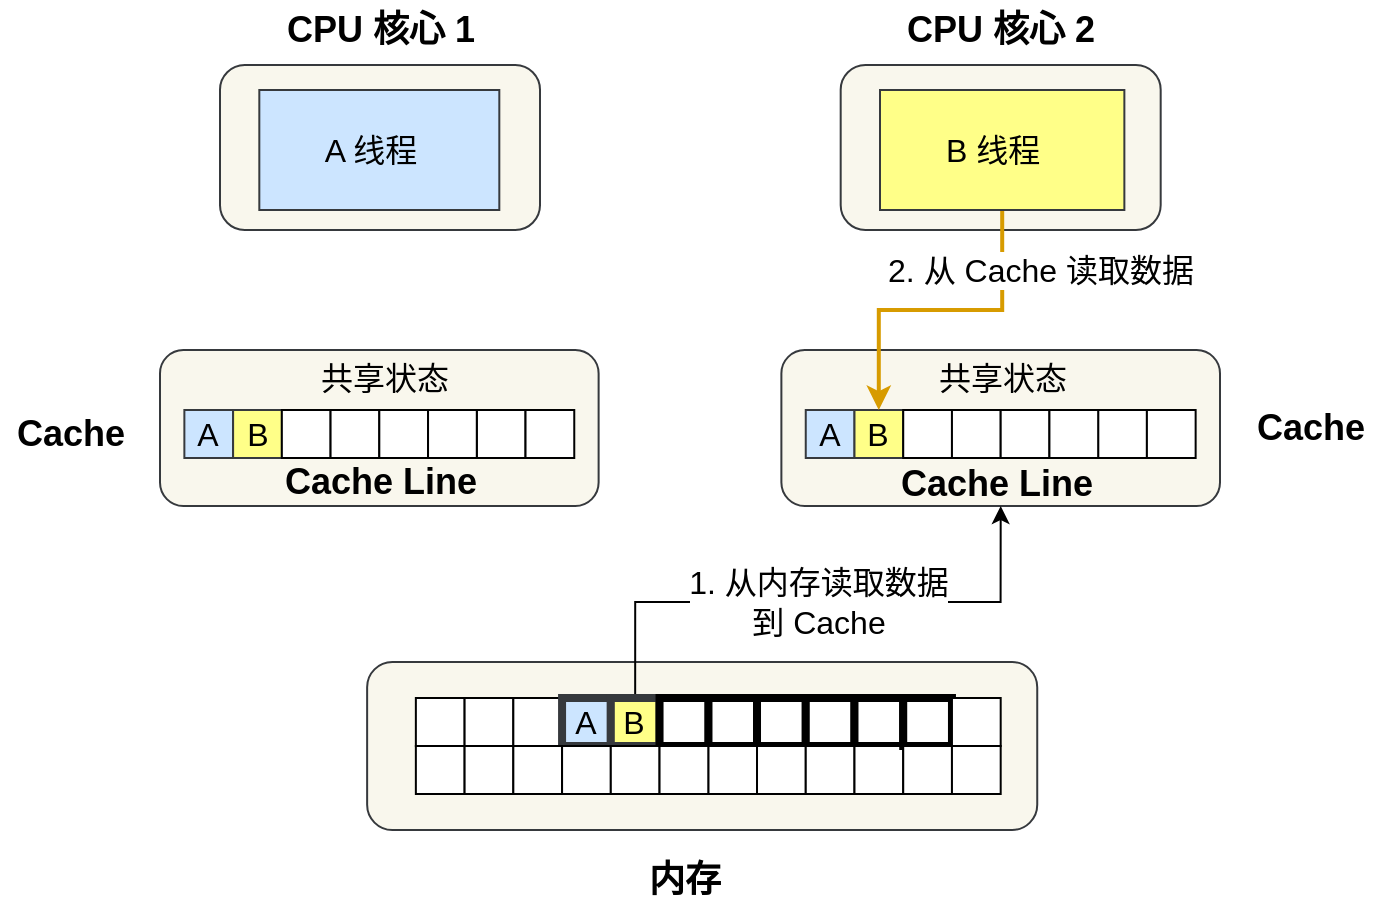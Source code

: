 <mxfile version="13.8.3" type="github">
  <diagram id="xRgPO_OI01El1WyXyFar" name="Page-1">
    <mxGraphModel dx="1368" dy="2054" grid="1" gridSize="10" guides="1" tooltips="1" connect="1" arrows="1" fold="1" page="1" pageScale="1" pageWidth="827" pageHeight="1169" math="0" shadow="0">
      <root>
        <mxCell id="0" />
        <mxCell id="1" parent="0" />
        <mxCell id="PAtPEhYprobVbkj1tvhr-1" value="" style="rounded=1;whiteSpace=wrap;html=1;shadow=0;sketch=0;strokeWidth=1;fillColor=#f9f7ed;strokeColor=#36393d;" vertex="1" parent="1">
          <mxGeometry x="50" y="-72.5" width="160" height="82.5" as="geometry" />
        </mxCell>
        <mxCell id="PAtPEhYprobVbkj1tvhr-2" value="&lt;font style=&quot;font-size: 16px&quot;&gt;A 线程&amp;nbsp;&amp;nbsp;&lt;/font&gt;" style="rounded=0;whiteSpace=wrap;html=1;shadow=0;sketch=0;strokeWidth=1;fillColor=#cce5ff;strokeColor=#36393d;" vertex="1" parent="1">
          <mxGeometry x="69.66" y="-60" width="120" height="60" as="geometry" />
        </mxCell>
        <mxCell id="PAtPEhYprobVbkj1tvhr-3" value="" style="rounded=1;whiteSpace=wrap;html=1;shadow=0;sketch=0;strokeWidth=1;fillColor=#f9f7ed;strokeColor=#36393d;" vertex="1" parent="1">
          <mxGeometry x="123.563" y="226" width="335.057" height="84" as="geometry" />
        </mxCell>
        <mxCell id="PAtPEhYprobVbkj1tvhr-4" value="" style="rounded=1;whiteSpace=wrap;html=1;shadow=0;sketch=0;strokeWidth=1;fillColor=#f9f7ed;strokeColor=#36393d;" vertex="1" parent="1">
          <mxGeometry x="330.69" y="70" width="219.31" height="78" as="geometry" />
        </mxCell>
        <mxCell id="PAtPEhYprobVbkj1tvhr-5" value="" style="rounded=1;whiteSpace=wrap;html=1;shadow=0;sketch=0;strokeWidth=1;fillColor=#f9f7ed;strokeColor=#36393d;" vertex="1" parent="1">
          <mxGeometry x="20" y="70" width="219.31" height="78" as="geometry" />
        </mxCell>
        <mxCell id="PAtPEhYprobVbkj1tvhr-7" value="" style="rounded=0;whiteSpace=wrap;html=1;strokeWidth=1;" vertex="1" parent="1">
          <mxGeometry x="147.931" y="244" width="24.368" height="24" as="geometry" />
        </mxCell>
        <mxCell id="PAtPEhYprobVbkj1tvhr-8" value="1. 从内存读取数据&lt;br&gt;到 Cache" style="edgeStyle=orthogonalEdgeStyle;rounded=0;orthogonalLoop=1;jettySize=auto;html=1;entryX=0.5;entryY=1;entryDx=0;entryDy=0;exitX=0.5;exitY=0;exitDx=0;exitDy=0;fontSize=16;" edge="1" parent="1" source="PAtPEhYprobVbkj1tvhr-12" target="PAtPEhYprobVbkj1tvhr-4">
          <mxGeometry x="20" y="70" as="geometry" />
        </mxCell>
        <mxCell id="PAtPEhYprobVbkj1tvhr-9" value="" style="rounded=0;whiteSpace=wrap;html=1;strokeWidth=1;" vertex="1" parent="1">
          <mxGeometry x="172.299" y="244" width="24.368" height="24" as="geometry" />
        </mxCell>
        <mxCell id="PAtPEhYprobVbkj1tvhr-10" value="" style="rounded=0;whiteSpace=wrap;html=1;strokeWidth=1;" vertex="1" parent="1">
          <mxGeometry x="196.667" y="244" width="24.368" height="24" as="geometry" />
        </mxCell>
        <mxCell id="PAtPEhYprobVbkj1tvhr-11" value="A" style="rounded=0;whiteSpace=wrap;html=1;strokeWidth=4;fillColor=#cce5ff;strokeColor=#36393d;fontSize=16;" vertex="1" parent="1">
          <mxGeometry x="221.034" y="244" width="24.368" height="24" as="geometry" />
        </mxCell>
        <mxCell id="PAtPEhYprobVbkj1tvhr-12" value="B" style="rounded=0;whiteSpace=wrap;html=1;strokeWidth=4;fillColor=#ffff88;strokeColor=#36393d;fontSize=16;" vertex="1" parent="1">
          <mxGeometry x="245.402" y="244" width="24.368" height="24" as="geometry" />
        </mxCell>
        <mxCell id="PAtPEhYprobVbkj1tvhr-13" value="" style="rounded=0;whiteSpace=wrap;html=1;strokeWidth=4;" vertex="1" parent="1">
          <mxGeometry x="294.138" y="244" width="24.368" height="24" as="geometry" />
        </mxCell>
        <mxCell id="PAtPEhYprobVbkj1tvhr-14" value="" style="rounded=0;whiteSpace=wrap;html=1;strokeWidth=4;" vertex="1" parent="1">
          <mxGeometry x="269.77" y="244" width="24.368" height="24" as="geometry" />
        </mxCell>
        <mxCell id="PAtPEhYprobVbkj1tvhr-15" value="" style="rounded=0;whiteSpace=wrap;html=1;strokeWidth=4;sketch=0;shadow=0;" vertex="1" parent="1">
          <mxGeometry x="318.506" y="244" width="24.368" height="24" as="geometry" />
        </mxCell>
        <mxCell id="PAtPEhYprobVbkj1tvhr-16" value="" style="rounded=0;whiteSpace=wrap;html=1;strokeWidth=4;" vertex="1" parent="1">
          <mxGeometry x="342.874" y="244" width="24.368" height="24" as="geometry" />
        </mxCell>
        <mxCell id="PAtPEhYprobVbkj1tvhr-17" value="" style="rounded=0;whiteSpace=wrap;html=1;strokeWidth=4;" vertex="1" parent="1">
          <mxGeometry x="367.241" y="244" width="24.368" height="24" as="geometry" />
        </mxCell>
        <mxCell id="PAtPEhYprobVbkj1tvhr-18" value="" style="rounded=0;whiteSpace=wrap;html=1;" vertex="1" parent="1">
          <mxGeometry x="147.931" y="268" width="24.368" height="24" as="geometry" />
        </mxCell>
        <mxCell id="PAtPEhYprobVbkj1tvhr-19" value="" style="rounded=0;whiteSpace=wrap;html=1;" vertex="1" parent="1">
          <mxGeometry x="172.299" y="268" width="24.368" height="24" as="geometry" />
        </mxCell>
        <mxCell id="PAtPEhYprobVbkj1tvhr-20" value="" style="rounded=0;whiteSpace=wrap;html=1;" vertex="1" parent="1">
          <mxGeometry x="196.667" y="268" width="24.368" height="24" as="geometry" />
        </mxCell>
        <mxCell id="PAtPEhYprobVbkj1tvhr-21" value="" style="rounded=0;whiteSpace=wrap;html=1;" vertex="1" parent="1">
          <mxGeometry x="221.034" y="268" width="24.368" height="24" as="geometry" />
        </mxCell>
        <mxCell id="PAtPEhYprobVbkj1tvhr-22" value="" style="rounded=0;whiteSpace=wrap;html=1;" vertex="1" parent="1">
          <mxGeometry x="245.402" y="268" width="24.368" height="24" as="geometry" />
        </mxCell>
        <mxCell id="PAtPEhYprobVbkj1tvhr-23" value="" style="rounded=0;whiteSpace=wrap;html=1;" vertex="1" parent="1">
          <mxGeometry x="294.138" y="268" width="24.368" height="24" as="geometry" />
        </mxCell>
        <mxCell id="PAtPEhYprobVbkj1tvhr-24" value="" style="rounded=0;whiteSpace=wrap;html=1;" vertex="1" parent="1">
          <mxGeometry x="269.77" y="268" width="24.368" height="24" as="geometry" />
        </mxCell>
        <mxCell id="PAtPEhYprobVbkj1tvhr-25" value="" style="rounded=0;whiteSpace=wrap;html=1;" vertex="1" parent="1">
          <mxGeometry x="318.506" y="268" width="24.368" height="24" as="geometry" />
        </mxCell>
        <mxCell id="PAtPEhYprobVbkj1tvhr-26" value="" style="rounded=0;whiteSpace=wrap;html=1;" vertex="1" parent="1">
          <mxGeometry x="342.874" y="268" width="24.368" height="24" as="geometry" />
        </mxCell>
        <mxCell id="PAtPEhYprobVbkj1tvhr-27" value="" style="rounded=0;whiteSpace=wrap;html=1;" vertex="1" parent="1">
          <mxGeometry x="367.241" y="268" width="24.368" height="24" as="geometry" />
        </mxCell>
        <mxCell id="PAtPEhYprobVbkj1tvhr-28" value="A" style="rounded=0;whiteSpace=wrap;html=1;fillColor=#cce5ff;strokeColor=#36393d;fontSize=16;" vertex="1" parent="1">
          <mxGeometry x="32.184" y="100" width="24.368" height="24" as="geometry" />
        </mxCell>
        <mxCell id="PAtPEhYprobVbkj1tvhr-29" value="B" style="rounded=0;whiteSpace=wrap;html=1;fillColor=#ffff88;strokeColor=#36393d;fontSize=16;" vertex="1" parent="1">
          <mxGeometry x="56.552" y="100" width="24.368" height="24" as="geometry" />
        </mxCell>
        <mxCell id="PAtPEhYprobVbkj1tvhr-30" value="" style="rounded=0;whiteSpace=wrap;html=1;" vertex="1" parent="1">
          <mxGeometry x="80.92" y="100" width="24.368" height="24" as="geometry" />
        </mxCell>
        <mxCell id="PAtPEhYprobVbkj1tvhr-31" value="" style="rounded=0;whiteSpace=wrap;html=1;" vertex="1" parent="1">
          <mxGeometry x="105.287" y="100" width="24.368" height="24" as="geometry" />
        </mxCell>
        <mxCell id="PAtPEhYprobVbkj1tvhr-32" value="" style="rounded=0;whiteSpace=wrap;html=1;" vertex="1" parent="1">
          <mxGeometry x="129.655" y="100" width="24.368" height="24" as="geometry" />
        </mxCell>
        <mxCell id="PAtPEhYprobVbkj1tvhr-33" value="" style="rounded=0;whiteSpace=wrap;html=1;" vertex="1" parent="1">
          <mxGeometry x="178.391" y="100" width="24.368" height="24" as="geometry" />
        </mxCell>
        <mxCell id="PAtPEhYprobVbkj1tvhr-34" value="" style="rounded=0;whiteSpace=wrap;html=1;" vertex="1" parent="1">
          <mxGeometry x="154.023" y="100" width="24.368" height="24" as="geometry" />
        </mxCell>
        <mxCell id="PAtPEhYprobVbkj1tvhr-35" value="" style="rounded=0;whiteSpace=wrap;html=1;" vertex="1" parent="1">
          <mxGeometry x="202.759" y="100" width="24.368" height="24" as="geometry" />
        </mxCell>
        <mxCell id="PAtPEhYprobVbkj1tvhr-36" value="A" style="rounded=0;whiteSpace=wrap;html=1;fillColor=#cce5ff;strokeColor=#36393d;fontSize=16;" vertex="1" parent="1">
          <mxGeometry x="342.874" y="100" width="24.368" height="24" as="geometry" />
        </mxCell>
        <mxCell id="PAtPEhYprobVbkj1tvhr-37" value="B" style="rounded=0;whiteSpace=wrap;html=1;fillColor=#ffff88;strokeColor=#36393d;fontSize=16;" vertex="1" parent="1">
          <mxGeometry x="367.241" y="100" width="24.368" height="24" as="geometry" />
        </mxCell>
        <mxCell id="PAtPEhYprobVbkj1tvhr-38" value="" style="rounded=0;whiteSpace=wrap;html=1;" vertex="1" parent="1">
          <mxGeometry x="391.609" y="100" width="24.368" height="24" as="geometry" />
        </mxCell>
        <mxCell id="PAtPEhYprobVbkj1tvhr-39" value="" style="rounded=0;whiteSpace=wrap;html=1;" vertex="1" parent="1">
          <mxGeometry x="415.977" y="100" width="24.368" height="24" as="geometry" />
        </mxCell>
        <mxCell id="PAtPEhYprobVbkj1tvhr-40" value="" style="rounded=0;whiteSpace=wrap;html=1;" vertex="1" parent="1">
          <mxGeometry x="440.345" y="100" width="24.368" height="24" as="geometry" />
        </mxCell>
        <mxCell id="PAtPEhYprobVbkj1tvhr-41" value="" style="rounded=0;whiteSpace=wrap;html=1;" vertex="1" parent="1">
          <mxGeometry x="489.08" y="100" width="24.368" height="24" as="geometry" />
        </mxCell>
        <mxCell id="PAtPEhYprobVbkj1tvhr-42" value="" style="rounded=0;whiteSpace=wrap;html=1;" vertex="1" parent="1">
          <mxGeometry x="464.713" y="100" width="24.368" height="24" as="geometry" />
        </mxCell>
        <mxCell id="PAtPEhYprobVbkj1tvhr-43" value="" style="rounded=0;whiteSpace=wrap;html=1;" vertex="1" parent="1">
          <mxGeometry x="513.448" y="100" width="24.368" height="24" as="geometry" />
        </mxCell>
        <mxCell id="PAtPEhYprobVbkj1tvhr-44" value="" style="rounded=0;whiteSpace=wrap;html=1;strokeWidth=4;" vertex="1" parent="1">
          <mxGeometry x="391.609" y="244" width="24.368" height="24" as="geometry" />
        </mxCell>
        <mxCell id="PAtPEhYprobVbkj1tvhr-45" value="" style="rounded=0;whiteSpace=wrap;html=1;" vertex="1" parent="1">
          <mxGeometry x="391.609" y="268" width="24.368" height="24" as="geometry" />
        </mxCell>
        <mxCell id="PAtPEhYprobVbkj1tvhr-46" value="" style="rounded=0;whiteSpace=wrap;html=1;" vertex="1" parent="1">
          <mxGeometry x="415.977" y="244" width="24.368" height="24" as="geometry" />
        </mxCell>
        <mxCell id="PAtPEhYprobVbkj1tvhr-47" value="" style="rounded=0;whiteSpace=wrap;html=1;" vertex="1" parent="1">
          <mxGeometry x="415.977" y="268" width="24.368" height="24" as="geometry" />
        </mxCell>
        <mxCell id="PAtPEhYprobVbkj1tvhr-48" value="CPU 核心 1" style="text;html=1;align=center;verticalAlign=middle;resizable=0;points=[];autosize=1;fontSize=18;fontStyle=1" vertex="1" parent="1">
          <mxGeometry x="74.66" y="-105" width="110" height="30" as="geometry" />
        </mxCell>
        <mxCell id="PAtPEhYprobVbkj1tvhr-49" value="" style="rounded=1;whiteSpace=wrap;html=1;shadow=0;sketch=0;strokeWidth=1;fillColor=#f9f7ed;strokeColor=#36393d;" vertex="1" parent="1">
          <mxGeometry x="360.34" y="-72.5" width="160" height="82.5" as="geometry" />
        </mxCell>
        <mxCell id="PAtPEhYprobVbkj1tvhr-50" value="2. 从 Cache 读取数据" style="edgeStyle=orthogonalEdgeStyle;rounded=0;orthogonalLoop=1;jettySize=auto;html=1;fontSize=16;fillColor=#ffcd28;gradientColor=#ffa500;strokeColor=#d79b00;strokeWidth=2;" edge="1" parent="1" source="PAtPEhYprobVbkj1tvhr-51" target="PAtPEhYprobVbkj1tvhr-37">
          <mxGeometry x="-0.629" y="19" relative="1" as="geometry">
            <mxPoint as="offset" />
          </mxGeometry>
        </mxCell>
        <mxCell id="PAtPEhYprobVbkj1tvhr-51" value="&lt;font style=&quot;font-size: 16px&quot;&gt;B 线程&amp;nbsp;&amp;nbsp;&lt;/font&gt;" style="rounded=0;whiteSpace=wrap;html=1;shadow=0;sketch=0;strokeWidth=1;fillColor=#ffff88;strokeColor=#36393d;" vertex="1" parent="1">
          <mxGeometry x="380" y="-60" width="122.18" height="60" as="geometry" />
        </mxCell>
        <mxCell id="PAtPEhYprobVbkj1tvhr-52" value="CPU 核心 2" style="text;html=1;align=center;verticalAlign=middle;resizable=0;points=[];autosize=1;fontSize=18;fontStyle=1" vertex="1" parent="1">
          <mxGeometry x="385.0" y="-105" width="110" height="30" as="geometry" />
        </mxCell>
        <mxCell id="PAtPEhYprobVbkj1tvhr-53" value="Cache Line" style="text;html=1;align=center;verticalAlign=middle;resizable=0;points=[];autosize=1;fontSize=18;fontStyle=1" vertex="1" parent="1">
          <mxGeometry x="383" y="122" width="110" height="30" as="geometry" />
        </mxCell>
        <mxCell id="PAtPEhYprobVbkj1tvhr-54" value="Cache Line" style="text;html=1;align=center;verticalAlign=middle;resizable=0;points=[];autosize=1;fontSize=18;fontStyle=1" vertex="1" parent="1">
          <mxGeometry x="74.66" y="121" width="110" height="30" as="geometry" />
        </mxCell>
        <mxCell id="PAtPEhYprobVbkj1tvhr-56" value="内存" style="text;html=1;align=center;verticalAlign=middle;resizable=0;points=[];autosize=1;fontSize=18;fontStyle=1" vertex="1" parent="1">
          <mxGeometry x="256.95" y="320" width="50" height="30" as="geometry" />
        </mxCell>
        <mxCell id="PAtPEhYprobVbkj1tvhr-57" value="Cache" style="text;html=1;align=center;verticalAlign=middle;resizable=0;points=[];autosize=1;fontSize=18;fontStyle=1" vertex="1" parent="1">
          <mxGeometry x="-60" y="97" width="70" height="30" as="geometry" />
        </mxCell>
        <mxCell id="PAtPEhYprobVbkj1tvhr-58" value="Cache" style="text;html=1;align=center;verticalAlign=middle;resizable=0;points=[];autosize=1;fontSize=18;fontStyle=1" vertex="1" parent="1">
          <mxGeometry x="560" y="94" width="70" height="30" as="geometry" />
        </mxCell>
        <mxCell id="PAtPEhYprobVbkj1tvhr-59" value="共享状态" style="text;html=1;align=center;verticalAlign=middle;resizable=0;points=[];autosize=1;fontSize=16;" vertex="1" parent="1">
          <mxGeometry x="92.3" y="74" width="80" height="20" as="geometry" />
        </mxCell>
        <mxCell id="PAtPEhYprobVbkj1tvhr-60" value="共享状态" style="text;html=1;align=center;verticalAlign=middle;resizable=0;points=[];autosize=1;fontSize=16;" vertex="1" parent="1">
          <mxGeometry x="401.09" y="74" width="80" height="20" as="geometry" />
        </mxCell>
      </root>
    </mxGraphModel>
  </diagram>
</mxfile>
